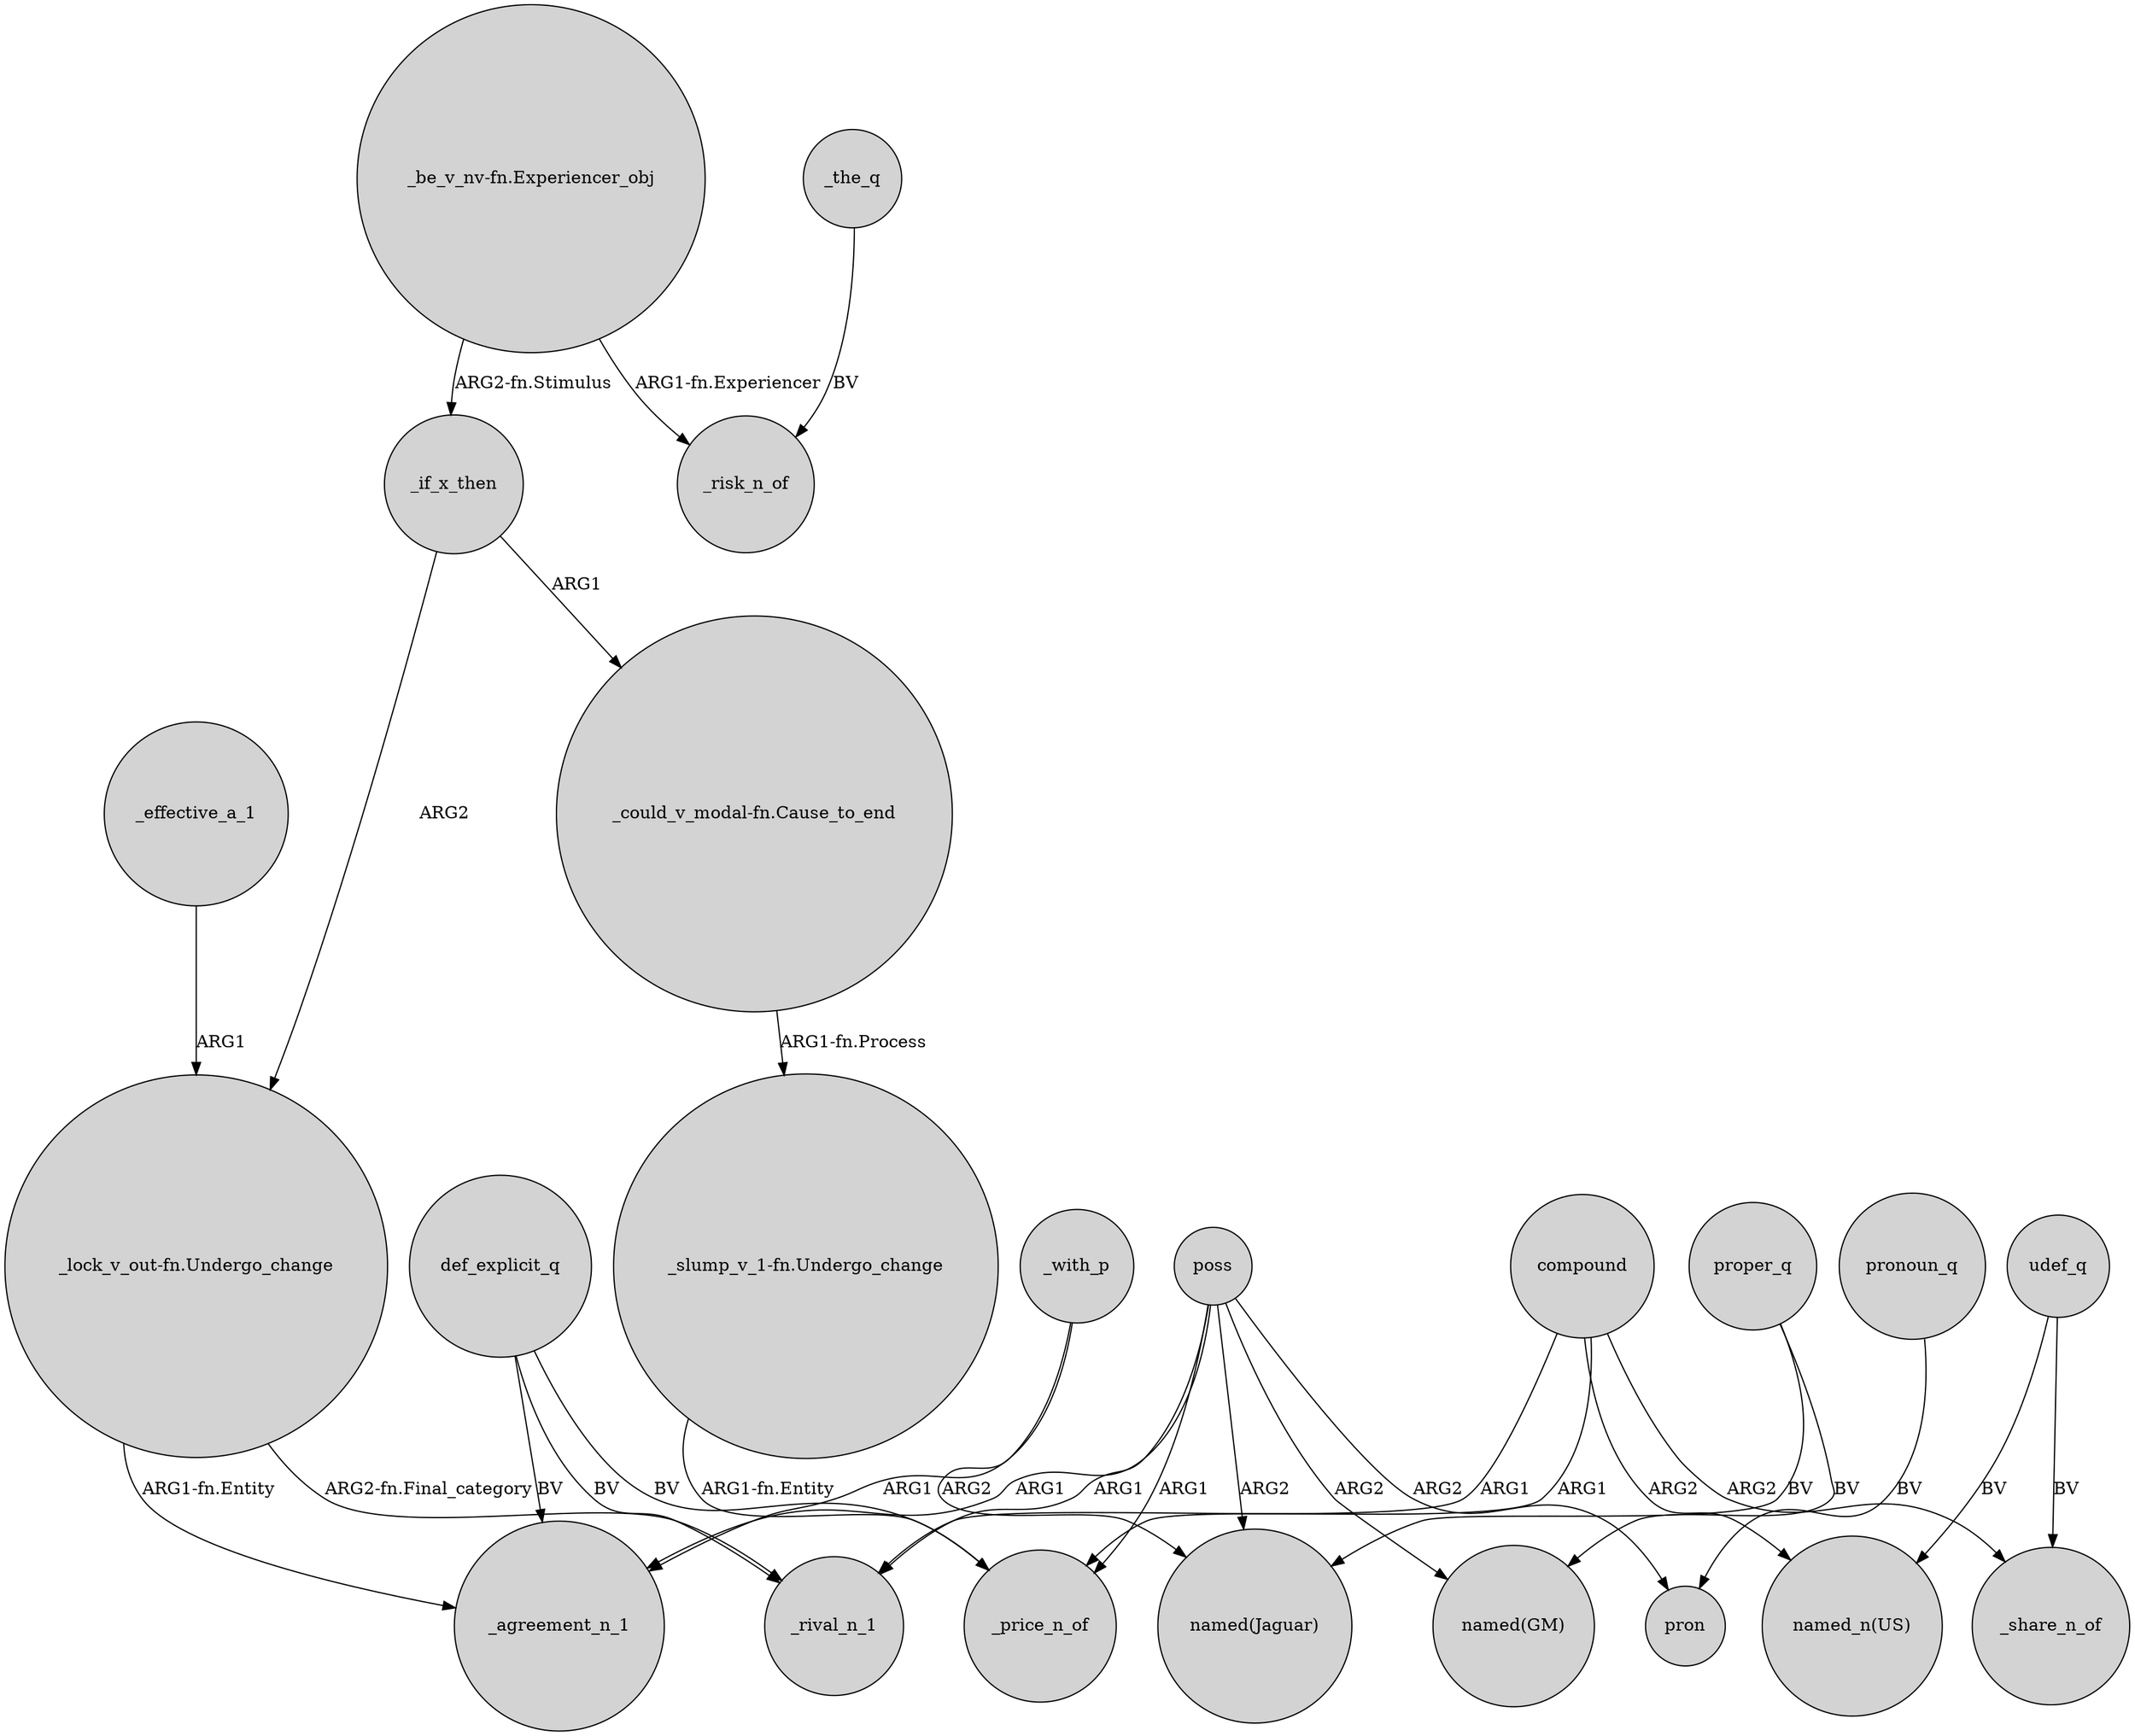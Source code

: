 digraph {
	node [shape=circle style=filled]
	def_explicit_q -> _agreement_n_1 [label=BV]
	"_be_v_nv-fn.Experiencer_obj" -> _if_x_then [label="ARG2-fn.Stimulus"]
	def_explicit_q -> _rival_n_1 [label=BV]
	poss -> _agreement_n_1 [label=ARG1]
	proper_q -> "named(GM)" [label=BV]
	_the_q -> _risk_n_of [label=BV]
	_if_x_then -> "_could_v_modal-fn.Cause_to_end" [label=ARG1]
	"_be_v_nv-fn.Experiencer_obj" -> _risk_n_of [label="ARG1-fn.Experiencer"]
	pronoun_q -> pron [label=BV]
	poss -> "named(GM)" [label=ARG2]
	poss -> _price_n_of [label=ARG1]
	"_slump_v_1-fn.Undergo_change" -> _price_n_of [label="ARG1-fn.Entity"]
	poss -> pron [label=ARG2]
	_effective_a_1 -> "_lock_v_out-fn.Undergo_change" [label=ARG1]
	_with_p -> "named(Jaguar)" [label=ARG2]
	compound -> _rival_n_1 [label=ARG1]
	udef_q -> _share_n_of [label=BV]
	"_lock_v_out-fn.Undergo_change" -> _rival_n_1 [label="ARG2-fn.Final_category"]
	poss -> "named(Jaguar)" [label=ARG2]
	proper_q -> "named(Jaguar)" [label=BV]
	"_could_v_modal-fn.Cause_to_end" -> "_slump_v_1-fn.Undergo_change" [label="ARG1-fn.Process"]
	compound -> _share_n_of [label=ARG2]
	poss -> _rival_n_1 [label=ARG1]
	"_lock_v_out-fn.Undergo_change" -> _agreement_n_1 [label="ARG1-fn.Entity"]
	compound -> _price_n_of [label=ARG1]
	compound -> "named_n(US)" [label=ARG2]
	_if_x_then -> "_lock_v_out-fn.Undergo_change" [label=ARG2]
	udef_q -> "named_n(US)" [label=BV]
	def_explicit_q -> _price_n_of [label=BV]
	_with_p -> _agreement_n_1 [label=ARG1]
}
